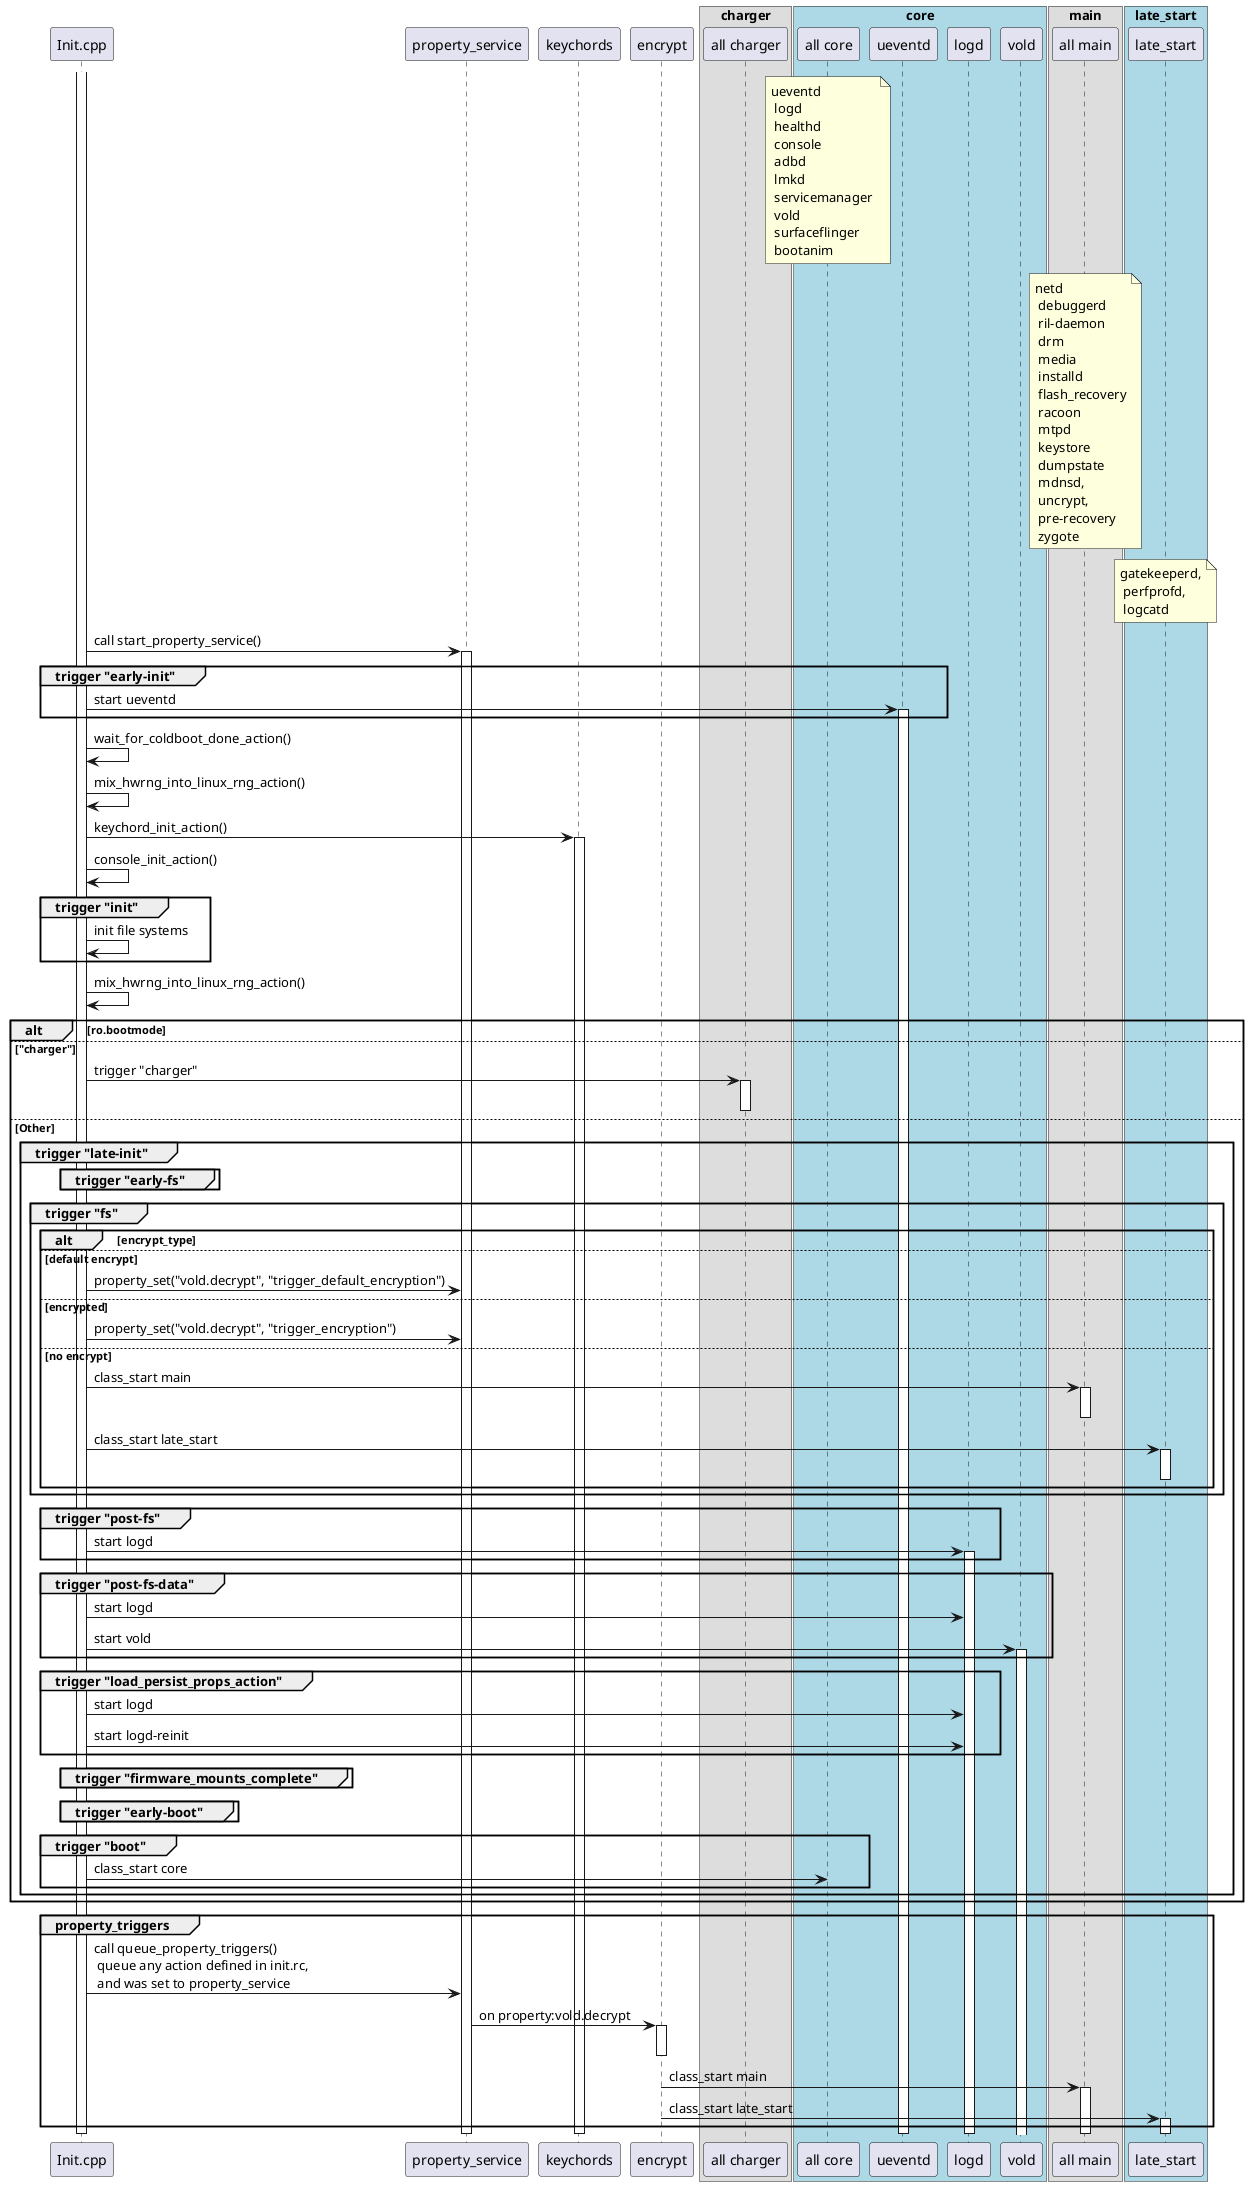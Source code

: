 @startuml

participant Init as "Init.cpp"
participant PropertyService as "property_service"
participant KeyChords as "keychords"
participant Encrypt as "encrypt"

box "charger"
participant Charger as "all charger"
end box


box "core" #LightBlue
participant Core as "all core"
participant Ueventd as "ueventd"
participant Logd as "logd"
participant Vold as "vold"
end box

box "main"
participant Main as "all main"
end box


box "late_start" #LightBlue
participant LateStart as "late_start"
end box

note over Core : ueventd \n logd \n healthd \n console \n adbd \n lmkd\
\n servicemanager \n vold \n surfaceflinger \n bootanim

note over Main : netd \n debuggerd \n ril-daemon \n drm \n media\
\n installd \n flash_recovery\n racoon\n mtpd \n keystore \
\n dumpstate \n mdnsd,\n uncrypt,\n pre-recovery \n zygote

note over LateStart : gatekeeperd,\n perfprofd,\n logcatd

activate Init

Init -> PropertyService : call start_property_service()
activate PropertyService

group trigger "early-init"
Init -> Ueventd : start ueventd
activate Ueventd
end

Init -> Init : wait_for_coldboot_done_action()

Init -> Init : mix_hwrng_into_linux_rng_action()

Init -> KeyChords : keychord_init_action()
activate KeyChords

Init -> Init : console_init_action()

group trigger "init"

Init -> Init : init file systems

end
Init -> Init : mix_hwrng_into_linux_rng_action()

alt ro.bootmode

else "charger"

    Init -> Charger : trigger "charger"
    activate Charger

    deactivate Charger

else Other
    group trigger "late-init"
            group trigger "early-fs"

            end

            group trigger "fs"

                alt encrypt_type

                else default encrypt
                    Init -> PropertyService : property_set("vold.decrypt", "trigger_default_encryption")

                else encrypted
                    Init -> PropertyService : property_set("vold.decrypt", "trigger_encryption")

                else no encrypt
                    Init -> Main : class_start main
                    activate Main
                    deactivate Main

                    Init -> LateStart : class_start late_start
                    activate LateStart
                    deactivate LateStart
                end

            end

            group trigger "post-fs"
                Init -> Logd : start logd
                activate Logd
            end

            group trigger "post-fs-data"
                Init -> Logd : start logd
                Init -> Vold : start vold
                activate Vold
            end

            group trigger "load_persist_props_action"
                Init -> Logd : start logd
                Init -> Logd : start logd-reinit
            end

            group trigger "firmware_mounts_complete"

            end

            group trigger "early-boot"

            end

            group trigger "boot"
                Init -> Core : class_start core
            end
    end

end

group property_triggers

Init -> PropertyService : call queue_property_triggers() \
\n queue any action defined in init.rc, \
\n and was set to property_service

PropertyService -> Encrypt :  on property:vold.decrypt
activate Encrypt
deactivate Encrypt

Encrypt -> Main : class_start main
activate Main

Encrypt -> LateStart : class_start late_start
activate LateStart
end

deactivate Init
deactivate PropertyService
deactivate Ueventd
deactivate KeyChords
deactivate Logd
deactivate Main
deactivate LateStart
@enduml